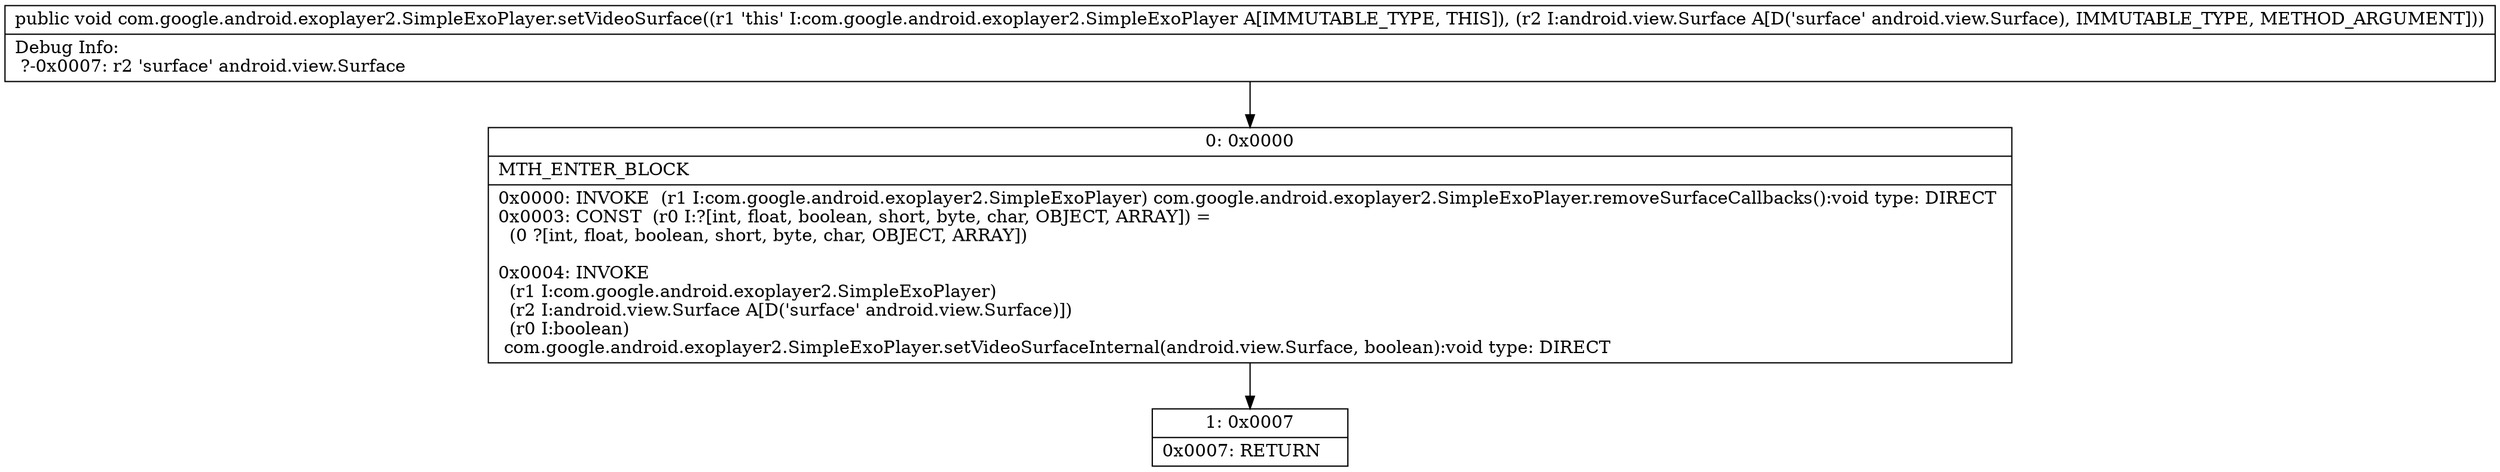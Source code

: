 digraph "CFG forcom.google.android.exoplayer2.SimpleExoPlayer.setVideoSurface(Landroid\/view\/Surface;)V" {
Node_0 [shape=record,label="{0\:\ 0x0000|MTH_ENTER_BLOCK\l|0x0000: INVOKE  (r1 I:com.google.android.exoplayer2.SimpleExoPlayer) com.google.android.exoplayer2.SimpleExoPlayer.removeSurfaceCallbacks():void type: DIRECT \l0x0003: CONST  (r0 I:?[int, float, boolean, short, byte, char, OBJECT, ARRAY]) = \l  (0 ?[int, float, boolean, short, byte, char, OBJECT, ARRAY])\l \l0x0004: INVOKE  \l  (r1 I:com.google.android.exoplayer2.SimpleExoPlayer)\l  (r2 I:android.view.Surface A[D('surface' android.view.Surface)])\l  (r0 I:boolean)\l com.google.android.exoplayer2.SimpleExoPlayer.setVideoSurfaceInternal(android.view.Surface, boolean):void type: DIRECT \l}"];
Node_1 [shape=record,label="{1\:\ 0x0007|0x0007: RETURN   \l}"];
MethodNode[shape=record,label="{public void com.google.android.exoplayer2.SimpleExoPlayer.setVideoSurface((r1 'this' I:com.google.android.exoplayer2.SimpleExoPlayer A[IMMUTABLE_TYPE, THIS]), (r2 I:android.view.Surface A[D('surface' android.view.Surface), IMMUTABLE_TYPE, METHOD_ARGUMENT]))  | Debug Info:\l  ?\-0x0007: r2 'surface' android.view.Surface\l}"];
MethodNode -> Node_0;
Node_0 -> Node_1;
}


